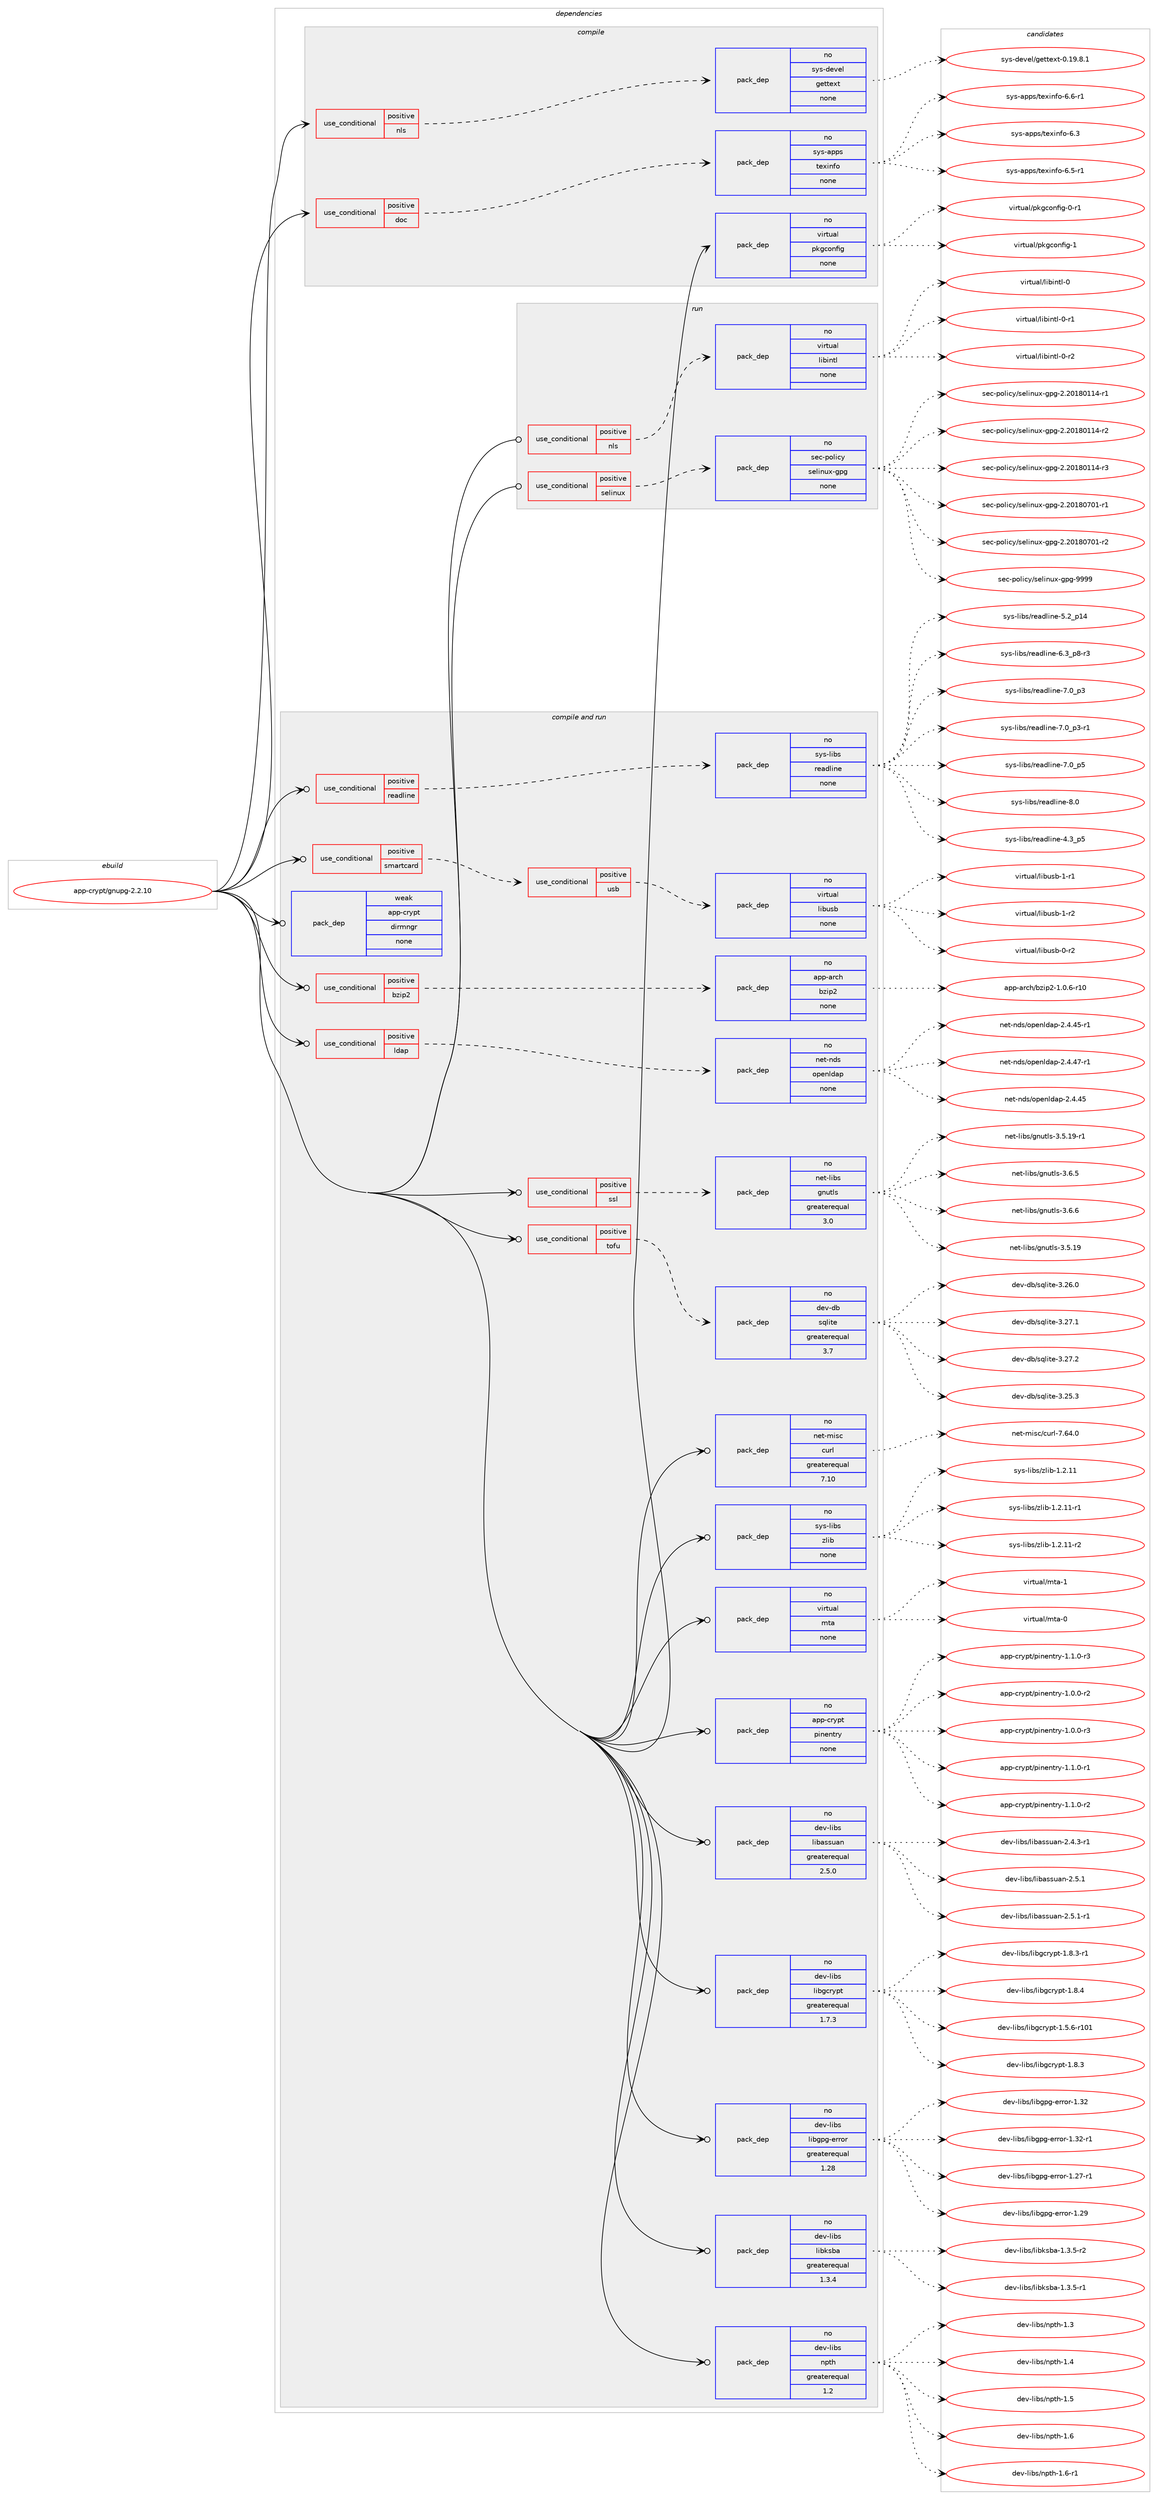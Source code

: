 digraph prolog {

# *************
# Graph options
# *************

newrank=true;
concentrate=true;
compound=true;
graph [rankdir=LR,fontname=Helvetica,fontsize=10,ranksep=1.5];#, ranksep=2.5, nodesep=0.2];
edge  [arrowhead=vee];
node  [fontname=Helvetica,fontsize=10];

# **********
# The ebuild
# **********

subgraph cluster_leftcol {
color=gray;
rank=same;
label=<<i>ebuild</i>>;
id [label="app-crypt/gnupg-2.2.10", color=red, width=4, href="../app-crypt/gnupg-2.2.10.svg"];
}

# ****************
# The dependencies
# ****************

subgraph cluster_midcol {
color=gray;
label=<<i>dependencies</i>>;
subgraph cluster_compile {
fillcolor="#eeeeee";
style=filled;
label=<<i>compile</i>>;
subgraph cond347685 {
dependency1275685 [label=<<TABLE BORDER="0" CELLBORDER="1" CELLSPACING="0" CELLPADDING="4"><TR><TD ROWSPAN="3" CELLPADDING="10">use_conditional</TD></TR><TR><TD>positive</TD></TR><TR><TD>doc</TD></TR></TABLE>>, shape=none, color=red];
subgraph pack908186 {
dependency1275686 [label=<<TABLE BORDER="0" CELLBORDER="1" CELLSPACING="0" CELLPADDING="4" WIDTH="220"><TR><TD ROWSPAN="6" CELLPADDING="30">pack_dep</TD></TR><TR><TD WIDTH="110">no</TD></TR><TR><TD>sys-apps</TD></TR><TR><TD>texinfo</TD></TR><TR><TD>none</TD></TR><TR><TD></TD></TR></TABLE>>, shape=none, color=blue];
}
dependency1275685:e -> dependency1275686:w [weight=20,style="dashed",arrowhead="vee"];
}
id:e -> dependency1275685:w [weight=20,style="solid",arrowhead="vee"];
subgraph cond347686 {
dependency1275687 [label=<<TABLE BORDER="0" CELLBORDER="1" CELLSPACING="0" CELLPADDING="4"><TR><TD ROWSPAN="3" CELLPADDING="10">use_conditional</TD></TR><TR><TD>positive</TD></TR><TR><TD>nls</TD></TR></TABLE>>, shape=none, color=red];
subgraph pack908187 {
dependency1275688 [label=<<TABLE BORDER="0" CELLBORDER="1" CELLSPACING="0" CELLPADDING="4" WIDTH="220"><TR><TD ROWSPAN="6" CELLPADDING="30">pack_dep</TD></TR><TR><TD WIDTH="110">no</TD></TR><TR><TD>sys-devel</TD></TR><TR><TD>gettext</TD></TR><TR><TD>none</TD></TR><TR><TD></TD></TR></TABLE>>, shape=none, color=blue];
}
dependency1275687:e -> dependency1275688:w [weight=20,style="dashed",arrowhead="vee"];
}
id:e -> dependency1275687:w [weight=20,style="solid",arrowhead="vee"];
subgraph pack908188 {
dependency1275689 [label=<<TABLE BORDER="0" CELLBORDER="1" CELLSPACING="0" CELLPADDING="4" WIDTH="220"><TR><TD ROWSPAN="6" CELLPADDING="30">pack_dep</TD></TR><TR><TD WIDTH="110">no</TD></TR><TR><TD>virtual</TD></TR><TR><TD>pkgconfig</TD></TR><TR><TD>none</TD></TR><TR><TD></TD></TR></TABLE>>, shape=none, color=blue];
}
id:e -> dependency1275689:w [weight=20,style="solid",arrowhead="vee"];
}
subgraph cluster_compileandrun {
fillcolor="#eeeeee";
style=filled;
label=<<i>compile and run</i>>;
subgraph cond347687 {
dependency1275690 [label=<<TABLE BORDER="0" CELLBORDER="1" CELLSPACING="0" CELLPADDING="4"><TR><TD ROWSPAN="3" CELLPADDING="10">use_conditional</TD></TR><TR><TD>positive</TD></TR><TR><TD>bzip2</TD></TR></TABLE>>, shape=none, color=red];
subgraph pack908189 {
dependency1275691 [label=<<TABLE BORDER="0" CELLBORDER="1" CELLSPACING="0" CELLPADDING="4" WIDTH="220"><TR><TD ROWSPAN="6" CELLPADDING="30">pack_dep</TD></TR><TR><TD WIDTH="110">no</TD></TR><TR><TD>app-arch</TD></TR><TR><TD>bzip2</TD></TR><TR><TD>none</TD></TR><TR><TD></TD></TR></TABLE>>, shape=none, color=blue];
}
dependency1275690:e -> dependency1275691:w [weight=20,style="dashed",arrowhead="vee"];
}
id:e -> dependency1275690:w [weight=20,style="solid",arrowhead="odotvee"];
subgraph cond347688 {
dependency1275692 [label=<<TABLE BORDER="0" CELLBORDER="1" CELLSPACING="0" CELLPADDING="4"><TR><TD ROWSPAN="3" CELLPADDING="10">use_conditional</TD></TR><TR><TD>positive</TD></TR><TR><TD>ldap</TD></TR></TABLE>>, shape=none, color=red];
subgraph pack908190 {
dependency1275693 [label=<<TABLE BORDER="0" CELLBORDER="1" CELLSPACING="0" CELLPADDING="4" WIDTH="220"><TR><TD ROWSPAN="6" CELLPADDING="30">pack_dep</TD></TR><TR><TD WIDTH="110">no</TD></TR><TR><TD>net-nds</TD></TR><TR><TD>openldap</TD></TR><TR><TD>none</TD></TR><TR><TD></TD></TR></TABLE>>, shape=none, color=blue];
}
dependency1275692:e -> dependency1275693:w [weight=20,style="dashed",arrowhead="vee"];
}
id:e -> dependency1275692:w [weight=20,style="solid",arrowhead="odotvee"];
subgraph cond347689 {
dependency1275694 [label=<<TABLE BORDER="0" CELLBORDER="1" CELLSPACING="0" CELLPADDING="4"><TR><TD ROWSPAN="3" CELLPADDING="10">use_conditional</TD></TR><TR><TD>positive</TD></TR><TR><TD>readline</TD></TR></TABLE>>, shape=none, color=red];
subgraph pack908191 {
dependency1275695 [label=<<TABLE BORDER="0" CELLBORDER="1" CELLSPACING="0" CELLPADDING="4" WIDTH="220"><TR><TD ROWSPAN="6" CELLPADDING="30">pack_dep</TD></TR><TR><TD WIDTH="110">no</TD></TR><TR><TD>sys-libs</TD></TR><TR><TD>readline</TD></TR><TR><TD>none</TD></TR><TR><TD></TD></TR></TABLE>>, shape=none, color=blue];
}
dependency1275694:e -> dependency1275695:w [weight=20,style="dashed",arrowhead="vee"];
}
id:e -> dependency1275694:w [weight=20,style="solid",arrowhead="odotvee"];
subgraph cond347690 {
dependency1275696 [label=<<TABLE BORDER="0" CELLBORDER="1" CELLSPACING="0" CELLPADDING="4"><TR><TD ROWSPAN="3" CELLPADDING="10">use_conditional</TD></TR><TR><TD>positive</TD></TR><TR><TD>smartcard</TD></TR></TABLE>>, shape=none, color=red];
subgraph cond347691 {
dependency1275697 [label=<<TABLE BORDER="0" CELLBORDER="1" CELLSPACING="0" CELLPADDING="4"><TR><TD ROWSPAN="3" CELLPADDING="10">use_conditional</TD></TR><TR><TD>positive</TD></TR><TR><TD>usb</TD></TR></TABLE>>, shape=none, color=red];
subgraph pack908192 {
dependency1275698 [label=<<TABLE BORDER="0" CELLBORDER="1" CELLSPACING="0" CELLPADDING="4" WIDTH="220"><TR><TD ROWSPAN="6" CELLPADDING="30">pack_dep</TD></TR><TR><TD WIDTH="110">no</TD></TR><TR><TD>virtual</TD></TR><TR><TD>libusb</TD></TR><TR><TD>none</TD></TR><TR><TD></TD></TR></TABLE>>, shape=none, color=blue];
}
dependency1275697:e -> dependency1275698:w [weight=20,style="dashed",arrowhead="vee"];
}
dependency1275696:e -> dependency1275697:w [weight=20,style="dashed",arrowhead="vee"];
}
id:e -> dependency1275696:w [weight=20,style="solid",arrowhead="odotvee"];
subgraph cond347692 {
dependency1275699 [label=<<TABLE BORDER="0" CELLBORDER="1" CELLSPACING="0" CELLPADDING="4"><TR><TD ROWSPAN="3" CELLPADDING="10">use_conditional</TD></TR><TR><TD>positive</TD></TR><TR><TD>ssl</TD></TR></TABLE>>, shape=none, color=red];
subgraph pack908193 {
dependency1275700 [label=<<TABLE BORDER="0" CELLBORDER="1" CELLSPACING="0" CELLPADDING="4" WIDTH="220"><TR><TD ROWSPAN="6" CELLPADDING="30">pack_dep</TD></TR><TR><TD WIDTH="110">no</TD></TR><TR><TD>net-libs</TD></TR><TR><TD>gnutls</TD></TR><TR><TD>greaterequal</TD></TR><TR><TD>3.0</TD></TR></TABLE>>, shape=none, color=blue];
}
dependency1275699:e -> dependency1275700:w [weight=20,style="dashed",arrowhead="vee"];
}
id:e -> dependency1275699:w [weight=20,style="solid",arrowhead="odotvee"];
subgraph cond347693 {
dependency1275701 [label=<<TABLE BORDER="0" CELLBORDER="1" CELLSPACING="0" CELLPADDING="4"><TR><TD ROWSPAN="3" CELLPADDING="10">use_conditional</TD></TR><TR><TD>positive</TD></TR><TR><TD>tofu</TD></TR></TABLE>>, shape=none, color=red];
subgraph pack908194 {
dependency1275702 [label=<<TABLE BORDER="0" CELLBORDER="1" CELLSPACING="0" CELLPADDING="4" WIDTH="220"><TR><TD ROWSPAN="6" CELLPADDING="30">pack_dep</TD></TR><TR><TD WIDTH="110">no</TD></TR><TR><TD>dev-db</TD></TR><TR><TD>sqlite</TD></TR><TR><TD>greaterequal</TD></TR><TR><TD>3.7</TD></TR></TABLE>>, shape=none, color=blue];
}
dependency1275701:e -> dependency1275702:w [weight=20,style="dashed",arrowhead="vee"];
}
id:e -> dependency1275701:w [weight=20,style="solid",arrowhead="odotvee"];
subgraph pack908195 {
dependency1275703 [label=<<TABLE BORDER="0" CELLBORDER="1" CELLSPACING="0" CELLPADDING="4" WIDTH="220"><TR><TD ROWSPAN="6" CELLPADDING="30">pack_dep</TD></TR><TR><TD WIDTH="110">no</TD></TR><TR><TD>app-crypt</TD></TR><TR><TD>pinentry</TD></TR><TR><TD>none</TD></TR><TR><TD></TD></TR></TABLE>>, shape=none, color=blue];
}
id:e -> dependency1275703:w [weight=20,style="solid",arrowhead="odotvee"];
subgraph pack908196 {
dependency1275704 [label=<<TABLE BORDER="0" CELLBORDER="1" CELLSPACING="0" CELLPADDING="4" WIDTH="220"><TR><TD ROWSPAN="6" CELLPADDING="30">pack_dep</TD></TR><TR><TD WIDTH="110">no</TD></TR><TR><TD>dev-libs</TD></TR><TR><TD>libassuan</TD></TR><TR><TD>greaterequal</TD></TR><TR><TD>2.5.0</TD></TR></TABLE>>, shape=none, color=blue];
}
id:e -> dependency1275704:w [weight=20,style="solid",arrowhead="odotvee"];
subgraph pack908197 {
dependency1275705 [label=<<TABLE BORDER="0" CELLBORDER="1" CELLSPACING="0" CELLPADDING="4" WIDTH="220"><TR><TD ROWSPAN="6" CELLPADDING="30">pack_dep</TD></TR><TR><TD WIDTH="110">no</TD></TR><TR><TD>dev-libs</TD></TR><TR><TD>libgcrypt</TD></TR><TR><TD>greaterequal</TD></TR><TR><TD>1.7.3</TD></TR></TABLE>>, shape=none, color=blue];
}
id:e -> dependency1275705:w [weight=20,style="solid",arrowhead="odotvee"];
subgraph pack908198 {
dependency1275706 [label=<<TABLE BORDER="0" CELLBORDER="1" CELLSPACING="0" CELLPADDING="4" WIDTH="220"><TR><TD ROWSPAN="6" CELLPADDING="30">pack_dep</TD></TR><TR><TD WIDTH="110">no</TD></TR><TR><TD>dev-libs</TD></TR><TR><TD>libgpg-error</TD></TR><TR><TD>greaterequal</TD></TR><TR><TD>1.28</TD></TR></TABLE>>, shape=none, color=blue];
}
id:e -> dependency1275706:w [weight=20,style="solid",arrowhead="odotvee"];
subgraph pack908199 {
dependency1275707 [label=<<TABLE BORDER="0" CELLBORDER="1" CELLSPACING="0" CELLPADDING="4" WIDTH="220"><TR><TD ROWSPAN="6" CELLPADDING="30">pack_dep</TD></TR><TR><TD WIDTH="110">no</TD></TR><TR><TD>dev-libs</TD></TR><TR><TD>libksba</TD></TR><TR><TD>greaterequal</TD></TR><TR><TD>1.3.4</TD></TR></TABLE>>, shape=none, color=blue];
}
id:e -> dependency1275707:w [weight=20,style="solid",arrowhead="odotvee"];
subgraph pack908200 {
dependency1275708 [label=<<TABLE BORDER="0" CELLBORDER="1" CELLSPACING="0" CELLPADDING="4" WIDTH="220"><TR><TD ROWSPAN="6" CELLPADDING="30">pack_dep</TD></TR><TR><TD WIDTH="110">no</TD></TR><TR><TD>dev-libs</TD></TR><TR><TD>npth</TD></TR><TR><TD>greaterequal</TD></TR><TR><TD>1.2</TD></TR></TABLE>>, shape=none, color=blue];
}
id:e -> dependency1275708:w [weight=20,style="solid",arrowhead="odotvee"];
subgraph pack908201 {
dependency1275709 [label=<<TABLE BORDER="0" CELLBORDER="1" CELLSPACING="0" CELLPADDING="4" WIDTH="220"><TR><TD ROWSPAN="6" CELLPADDING="30">pack_dep</TD></TR><TR><TD WIDTH="110">no</TD></TR><TR><TD>net-misc</TD></TR><TR><TD>curl</TD></TR><TR><TD>greaterequal</TD></TR><TR><TD>7.10</TD></TR></TABLE>>, shape=none, color=blue];
}
id:e -> dependency1275709:w [weight=20,style="solid",arrowhead="odotvee"];
subgraph pack908202 {
dependency1275710 [label=<<TABLE BORDER="0" CELLBORDER="1" CELLSPACING="0" CELLPADDING="4" WIDTH="220"><TR><TD ROWSPAN="6" CELLPADDING="30">pack_dep</TD></TR><TR><TD WIDTH="110">no</TD></TR><TR><TD>sys-libs</TD></TR><TR><TD>zlib</TD></TR><TR><TD>none</TD></TR><TR><TD></TD></TR></TABLE>>, shape=none, color=blue];
}
id:e -> dependency1275710:w [weight=20,style="solid",arrowhead="odotvee"];
subgraph pack908203 {
dependency1275711 [label=<<TABLE BORDER="0" CELLBORDER="1" CELLSPACING="0" CELLPADDING="4" WIDTH="220"><TR><TD ROWSPAN="6" CELLPADDING="30">pack_dep</TD></TR><TR><TD WIDTH="110">no</TD></TR><TR><TD>virtual</TD></TR><TR><TD>mta</TD></TR><TR><TD>none</TD></TR><TR><TD></TD></TR></TABLE>>, shape=none, color=blue];
}
id:e -> dependency1275711:w [weight=20,style="solid",arrowhead="odotvee"];
subgraph pack908204 {
dependency1275712 [label=<<TABLE BORDER="0" CELLBORDER="1" CELLSPACING="0" CELLPADDING="4" WIDTH="220"><TR><TD ROWSPAN="6" CELLPADDING="30">pack_dep</TD></TR><TR><TD WIDTH="110">weak</TD></TR><TR><TD>app-crypt</TD></TR><TR><TD>dirmngr</TD></TR><TR><TD>none</TD></TR><TR><TD></TD></TR></TABLE>>, shape=none, color=blue];
}
id:e -> dependency1275712:w [weight=20,style="solid",arrowhead="odotvee"];
}
subgraph cluster_run {
fillcolor="#eeeeee";
style=filled;
label=<<i>run</i>>;
subgraph cond347694 {
dependency1275713 [label=<<TABLE BORDER="0" CELLBORDER="1" CELLSPACING="0" CELLPADDING="4"><TR><TD ROWSPAN="3" CELLPADDING="10">use_conditional</TD></TR><TR><TD>positive</TD></TR><TR><TD>nls</TD></TR></TABLE>>, shape=none, color=red];
subgraph pack908205 {
dependency1275714 [label=<<TABLE BORDER="0" CELLBORDER="1" CELLSPACING="0" CELLPADDING="4" WIDTH="220"><TR><TD ROWSPAN="6" CELLPADDING="30">pack_dep</TD></TR><TR><TD WIDTH="110">no</TD></TR><TR><TD>virtual</TD></TR><TR><TD>libintl</TD></TR><TR><TD>none</TD></TR><TR><TD></TD></TR></TABLE>>, shape=none, color=blue];
}
dependency1275713:e -> dependency1275714:w [weight=20,style="dashed",arrowhead="vee"];
}
id:e -> dependency1275713:w [weight=20,style="solid",arrowhead="odot"];
subgraph cond347695 {
dependency1275715 [label=<<TABLE BORDER="0" CELLBORDER="1" CELLSPACING="0" CELLPADDING="4"><TR><TD ROWSPAN="3" CELLPADDING="10">use_conditional</TD></TR><TR><TD>positive</TD></TR><TR><TD>selinux</TD></TR></TABLE>>, shape=none, color=red];
subgraph pack908206 {
dependency1275716 [label=<<TABLE BORDER="0" CELLBORDER="1" CELLSPACING="0" CELLPADDING="4" WIDTH="220"><TR><TD ROWSPAN="6" CELLPADDING="30">pack_dep</TD></TR><TR><TD WIDTH="110">no</TD></TR><TR><TD>sec-policy</TD></TR><TR><TD>selinux-gpg</TD></TR><TR><TD>none</TD></TR><TR><TD></TD></TR></TABLE>>, shape=none, color=blue];
}
dependency1275715:e -> dependency1275716:w [weight=20,style="dashed",arrowhead="vee"];
}
id:e -> dependency1275715:w [weight=20,style="solid",arrowhead="odot"];
}
}

# **************
# The candidates
# **************

subgraph cluster_choices {
rank=same;
color=gray;
label=<<i>candidates</i>>;

subgraph choice908186 {
color=black;
nodesep=1;
choice11512111545971121121154711610112010511010211145544651 [label="sys-apps/texinfo-6.3", color=red, width=4,href="../sys-apps/texinfo-6.3.svg"];
choice115121115459711211211547116101120105110102111455446534511449 [label="sys-apps/texinfo-6.5-r1", color=red, width=4,href="../sys-apps/texinfo-6.5-r1.svg"];
choice115121115459711211211547116101120105110102111455446544511449 [label="sys-apps/texinfo-6.6-r1", color=red, width=4,href="../sys-apps/texinfo-6.6-r1.svg"];
dependency1275686:e -> choice11512111545971121121154711610112010511010211145544651:w [style=dotted,weight="100"];
dependency1275686:e -> choice115121115459711211211547116101120105110102111455446534511449:w [style=dotted,weight="100"];
dependency1275686:e -> choice115121115459711211211547116101120105110102111455446544511449:w [style=dotted,weight="100"];
}
subgraph choice908187 {
color=black;
nodesep=1;
choice1151211154510010111810110847103101116116101120116454846495746564649 [label="sys-devel/gettext-0.19.8.1", color=red, width=4,href="../sys-devel/gettext-0.19.8.1.svg"];
dependency1275688:e -> choice1151211154510010111810110847103101116116101120116454846495746564649:w [style=dotted,weight="100"];
}
subgraph choice908188 {
color=black;
nodesep=1;
choice11810511411611797108471121071039911111010210510345484511449 [label="virtual/pkgconfig-0-r1", color=red, width=4,href="../virtual/pkgconfig-0-r1.svg"];
choice1181051141161179710847112107103991111101021051034549 [label="virtual/pkgconfig-1", color=red, width=4,href="../virtual/pkgconfig-1.svg"];
dependency1275689:e -> choice11810511411611797108471121071039911111010210510345484511449:w [style=dotted,weight="100"];
dependency1275689:e -> choice1181051141161179710847112107103991111101021051034549:w [style=dotted,weight="100"];
}
subgraph choice908189 {
color=black;
nodesep=1;
choice97112112459711499104479812210511250454946484654451144948 [label="app-arch/bzip2-1.0.6-r10", color=red, width=4,href="../app-arch/bzip2-1.0.6-r10.svg"];
dependency1275691:e -> choice97112112459711499104479812210511250454946484654451144948:w [style=dotted,weight="100"];
}
subgraph choice908190 {
color=black;
nodesep=1;
choice11010111645110100115471111121011101081009711245504652465253 [label="net-nds/openldap-2.4.45", color=red, width=4,href="../net-nds/openldap-2.4.45.svg"];
choice110101116451101001154711111210111010810097112455046524652534511449 [label="net-nds/openldap-2.4.45-r1", color=red, width=4,href="../net-nds/openldap-2.4.45-r1.svg"];
choice110101116451101001154711111210111010810097112455046524652554511449 [label="net-nds/openldap-2.4.47-r1", color=red, width=4,href="../net-nds/openldap-2.4.47-r1.svg"];
dependency1275693:e -> choice11010111645110100115471111121011101081009711245504652465253:w [style=dotted,weight="100"];
dependency1275693:e -> choice110101116451101001154711111210111010810097112455046524652534511449:w [style=dotted,weight="100"];
dependency1275693:e -> choice110101116451101001154711111210111010810097112455046524652554511449:w [style=dotted,weight="100"];
}
subgraph choice908191 {
color=black;
nodesep=1;
choice11512111545108105981154711410197100108105110101455246519511253 [label="sys-libs/readline-4.3_p5", color=red, width=4,href="../sys-libs/readline-4.3_p5.svg"];
choice1151211154510810598115471141019710010810511010145534650951124952 [label="sys-libs/readline-5.2_p14", color=red, width=4,href="../sys-libs/readline-5.2_p14.svg"];
choice115121115451081059811547114101971001081051101014554465195112564511451 [label="sys-libs/readline-6.3_p8-r3", color=red, width=4,href="../sys-libs/readline-6.3_p8-r3.svg"];
choice11512111545108105981154711410197100108105110101455546489511251 [label="sys-libs/readline-7.0_p3", color=red, width=4,href="../sys-libs/readline-7.0_p3.svg"];
choice115121115451081059811547114101971001081051101014555464895112514511449 [label="sys-libs/readline-7.0_p3-r1", color=red, width=4,href="../sys-libs/readline-7.0_p3-r1.svg"];
choice11512111545108105981154711410197100108105110101455546489511253 [label="sys-libs/readline-7.0_p5", color=red, width=4,href="../sys-libs/readline-7.0_p5.svg"];
choice1151211154510810598115471141019710010810511010145564648 [label="sys-libs/readline-8.0", color=red, width=4,href="../sys-libs/readline-8.0.svg"];
dependency1275695:e -> choice11512111545108105981154711410197100108105110101455246519511253:w [style=dotted,weight="100"];
dependency1275695:e -> choice1151211154510810598115471141019710010810511010145534650951124952:w [style=dotted,weight="100"];
dependency1275695:e -> choice115121115451081059811547114101971001081051101014554465195112564511451:w [style=dotted,weight="100"];
dependency1275695:e -> choice11512111545108105981154711410197100108105110101455546489511251:w [style=dotted,weight="100"];
dependency1275695:e -> choice115121115451081059811547114101971001081051101014555464895112514511449:w [style=dotted,weight="100"];
dependency1275695:e -> choice11512111545108105981154711410197100108105110101455546489511253:w [style=dotted,weight="100"];
dependency1275695:e -> choice1151211154510810598115471141019710010810511010145564648:w [style=dotted,weight="100"];
}
subgraph choice908192 {
color=black;
nodesep=1;
choice1181051141161179710847108105981171159845484511450 [label="virtual/libusb-0-r2", color=red, width=4,href="../virtual/libusb-0-r2.svg"];
choice1181051141161179710847108105981171159845494511449 [label="virtual/libusb-1-r1", color=red, width=4,href="../virtual/libusb-1-r1.svg"];
choice1181051141161179710847108105981171159845494511450 [label="virtual/libusb-1-r2", color=red, width=4,href="../virtual/libusb-1-r2.svg"];
dependency1275698:e -> choice1181051141161179710847108105981171159845484511450:w [style=dotted,weight="100"];
dependency1275698:e -> choice1181051141161179710847108105981171159845494511449:w [style=dotted,weight="100"];
dependency1275698:e -> choice1181051141161179710847108105981171159845494511450:w [style=dotted,weight="100"];
}
subgraph choice908193 {
color=black;
nodesep=1;
choice11010111645108105981154710311011711610811545514653464957 [label="net-libs/gnutls-3.5.19", color=red, width=4,href="../net-libs/gnutls-3.5.19.svg"];
choice110101116451081059811547103110117116108115455146534649574511449 [label="net-libs/gnutls-3.5.19-r1", color=red, width=4,href="../net-libs/gnutls-3.5.19-r1.svg"];
choice110101116451081059811547103110117116108115455146544653 [label="net-libs/gnutls-3.6.5", color=red, width=4,href="../net-libs/gnutls-3.6.5.svg"];
choice110101116451081059811547103110117116108115455146544654 [label="net-libs/gnutls-3.6.6", color=red, width=4,href="../net-libs/gnutls-3.6.6.svg"];
dependency1275700:e -> choice11010111645108105981154710311011711610811545514653464957:w [style=dotted,weight="100"];
dependency1275700:e -> choice110101116451081059811547103110117116108115455146534649574511449:w [style=dotted,weight="100"];
dependency1275700:e -> choice110101116451081059811547103110117116108115455146544653:w [style=dotted,weight="100"];
dependency1275700:e -> choice110101116451081059811547103110117116108115455146544654:w [style=dotted,weight="100"];
}
subgraph choice908194 {
color=black;
nodesep=1;
choice10010111845100984711511310810511610145514650534651 [label="dev-db/sqlite-3.25.3", color=red, width=4,href="../dev-db/sqlite-3.25.3.svg"];
choice10010111845100984711511310810511610145514650544648 [label="dev-db/sqlite-3.26.0", color=red, width=4,href="../dev-db/sqlite-3.26.0.svg"];
choice10010111845100984711511310810511610145514650554649 [label="dev-db/sqlite-3.27.1", color=red, width=4,href="../dev-db/sqlite-3.27.1.svg"];
choice10010111845100984711511310810511610145514650554650 [label="dev-db/sqlite-3.27.2", color=red, width=4,href="../dev-db/sqlite-3.27.2.svg"];
dependency1275702:e -> choice10010111845100984711511310810511610145514650534651:w [style=dotted,weight="100"];
dependency1275702:e -> choice10010111845100984711511310810511610145514650544648:w [style=dotted,weight="100"];
dependency1275702:e -> choice10010111845100984711511310810511610145514650554649:w [style=dotted,weight="100"];
dependency1275702:e -> choice10010111845100984711511310810511610145514650554650:w [style=dotted,weight="100"];
}
subgraph choice908195 {
color=black;
nodesep=1;
choice971121124599114121112116471121051101011101161141214549464846484511450 [label="app-crypt/pinentry-1.0.0-r2", color=red, width=4,href="../app-crypt/pinentry-1.0.0-r2.svg"];
choice971121124599114121112116471121051101011101161141214549464846484511451 [label="app-crypt/pinentry-1.0.0-r3", color=red, width=4,href="../app-crypt/pinentry-1.0.0-r3.svg"];
choice971121124599114121112116471121051101011101161141214549464946484511449 [label="app-crypt/pinentry-1.1.0-r1", color=red, width=4,href="../app-crypt/pinentry-1.1.0-r1.svg"];
choice971121124599114121112116471121051101011101161141214549464946484511450 [label="app-crypt/pinentry-1.1.0-r2", color=red, width=4,href="../app-crypt/pinentry-1.1.0-r2.svg"];
choice971121124599114121112116471121051101011101161141214549464946484511451 [label="app-crypt/pinentry-1.1.0-r3", color=red, width=4,href="../app-crypt/pinentry-1.1.0-r3.svg"];
dependency1275703:e -> choice971121124599114121112116471121051101011101161141214549464846484511450:w [style=dotted,weight="100"];
dependency1275703:e -> choice971121124599114121112116471121051101011101161141214549464846484511451:w [style=dotted,weight="100"];
dependency1275703:e -> choice971121124599114121112116471121051101011101161141214549464946484511449:w [style=dotted,weight="100"];
dependency1275703:e -> choice971121124599114121112116471121051101011101161141214549464946484511450:w [style=dotted,weight="100"];
dependency1275703:e -> choice971121124599114121112116471121051101011101161141214549464946484511451:w [style=dotted,weight="100"];
}
subgraph choice908196 {
color=black;
nodesep=1;
choice1001011184510810598115471081059897115115117971104550465246514511449 [label="dev-libs/libassuan-2.4.3-r1", color=red, width=4,href="../dev-libs/libassuan-2.4.3-r1.svg"];
choice100101118451081059811547108105989711511511797110455046534649 [label="dev-libs/libassuan-2.5.1", color=red, width=4,href="../dev-libs/libassuan-2.5.1.svg"];
choice1001011184510810598115471081059897115115117971104550465346494511449 [label="dev-libs/libassuan-2.5.1-r1", color=red, width=4,href="../dev-libs/libassuan-2.5.1-r1.svg"];
dependency1275704:e -> choice1001011184510810598115471081059897115115117971104550465246514511449:w [style=dotted,weight="100"];
dependency1275704:e -> choice100101118451081059811547108105989711511511797110455046534649:w [style=dotted,weight="100"];
dependency1275704:e -> choice1001011184510810598115471081059897115115117971104550465346494511449:w [style=dotted,weight="100"];
}
subgraph choice908197 {
color=black;
nodesep=1;
choice100101118451081059811547108105981039911412111211645494653465445114494849 [label="dev-libs/libgcrypt-1.5.6-r101", color=red, width=4,href="../dev-libs/libgcrypt-1.5.6-r101.svg"];
choice1001011184510810598115471081059810399114121112116454946564651 [label="dev-libs/libgcrypt-1.8.3", color=red, width=4,href="../dev-libs/libgcrypt-1.8.3.svg"];
choice10010111845108105981154710810598103991141211121164549465646514511449 [label="dev-libs/libgcrypt-1.8.3-r1", color=red, width=4,href="../dev-libs/libgcrypt-1.8.3-r1.svg"];
choice1001011184510810598115471081059810399114121112116454946564652 [label="dev-libs/libgcrypt-1.8.4", color=red, width=4,href="../dev-libs/libgcrypt-1.8.4.svg"];
dependency1275705:e -> choice100101118451081059811547108105981039911412111211645494653465445114494849:w [style=dotted,weight="100"];
dependency1275705:e -> choice1001011184510810598115471081059810399114121112116454946564651:w [style=dotted,weight="100"];
dependency1275705:e -> choice10010111845108105981154710810598103991141211121164549465646514511449:w [style=dotted,weight="100"];
dependency1275705:e -> choice1001011184510810598115471081059810399114121112116454946564652:w [style=dotted,weight="100"];
}
subgraph choice908198 {
color=black;
nodesep=1;
choice100101118451081059811547108105981031121034510111411411111445494650554511449 [label="dev-libs/libgpg-error-1.27-r1", color=red, width=4,href="../dev-libs/libgpg-error-1.27-r1.svg"];
choice10010111845108105981154710810598103112103451011141141111144549465057 [label="dev-libs/libgpg-error-1.29", color=red, width=4,href="../dev-libs/libgpg-error-1.29.svg"];
choice10010111845108105981154710810598103112103451011141141111144549465150 [label="dev-libs/libgpg-error-1.32", color=red, width=4,href="../dev-libs/libgpg-error-1.32.svg"];
choice100101118451081059811547108105981031121034510111411411111445494651504511449 [label="dev-libs/libgpg-error-1.32-r1", color=red, width=4,href="../dev-libs/libgpg-error-1.32-r1.svg"];
dependency1275706:e -> choice100101118451081059811547108105981031121034510111411411111445494650554511449:w [style=dotted,weight="100"];
dependency1275706:e -> choice10010111845108105981154710810598103112103451011141141111144549465057:w [style=dotted,weight="100"];
dependency1275706:e -> choice10010111845108105981154710810598103112103451011141141111144549465150:w [style=dotted,weight="100"];
dependency1275706:e -> choice100101118451081059811547108105981031121034510111411411111445494651504511449:w [style=dotted,weight="100"];
}
subgraph choice908199 {
color=black;
nodesep=1;
choice1001011184510810598115471081059810711598974549465146534511449 [label="dev-libs/libksba-1.3.5-r1", color=red, width=4,href="../dev-libs/libksba-1.3.5-r1.svg"];
choice1001011184510810598115471081059810711598974549465146534511450 [label="dev-libs/libksba-1.3.5-r2", color=red, width=4,href="../dev-libs/libksba-1.3.5-r2.svg"];
dependency1275707:e -> choice1001011184510810598115471081059810711598974549465146534511449:w [style=dotted,weight="100"];
dependency1275707:e -> choice1001011184510810598115471081059810711598974549465146534511450:w [style=dotted,weight="100"];
}
subgraph choice908200 {
color=black;
nodesep=1;
choice10010111845108105981154711011211610445494651 [label="dev-libs/npth-1.3", color=red, width=4,href="../dev-libs/npth-1.3.svg"];
choice10010111845108105981154711011211610445494652 [label="dev-libs/npth-1.4", color=red, width=4,href="../dev-libs/npth-1.4.svg"];
choice10010111845108105981154711011211610445494653 [label="dev-libs/npth-1.5", color=red, width=4,href="../dev-libs/npth-1.5.svg"];
choice10010111845108105981154711011211610445494654 [label="dev-libs/npth-1.6", color=red, width=4,href="../dev-libs/npth-1.6.svg"];
choice100101118451081059811547110112116104454946544511449 [label="dev-libs/npth-1.6-r1", color=red, width=4,href="../dev-libs/npth-1.6-r1.svg"];
dependency1275708:e -> choice10010111845108105981154711011211610445494651:w [style=dotted,weight="100"];
dependency1275708:e -> choice10010111845108105981154711011211610445494652:w [style=dotted,weight="100"];
dependency1275708:e -> choice10010111845108105981154711011211610445494653:w [style=dotted,weight="100"];
dependency1275708:e -> choice10010111845108105981154711011211610445494654:w [style=dotted,weight="100"];
dependency1275708:e -> choice100101118451081059811547110112116104454946544511449:w [style=dotted,weight="100"];
}
subgraph choice908201 {
color=black;
nodesep=1;
choice1101011164510910511599479911711410845554654524648 [label="net-misc/curl-7.64.0", color=red, width=4,href="../net-misc/curl-7.64.0.svg"];
dependency1275709:e -> choice1101011164510910511599479911711410845554654524648:w [style=dotted,weight="100"];
}
subgraph choice908202 {
color=black;
nodesep=1;
choice1151211154510810598115471221081059845494650464949 [label="sys-libs/zlib-1.2.11", color=red, width=4,href="../sys-libs/zlib-1.2.11.svg"];
choice11512111545108105981154712210810598454946504649494511449 [label="sys-libs/zlib-1.2.11-r1", color=red, width=4,href="../sys-libs/zlib-1.2.11-r1.svg"];
choice11512111545108105981154712210810598454946504649494511450 [label="sys-libs/zlib-1.2.11-r2", color=red, width=4,href="../sys-libs/zlib-1.2.11-r2.svg"];
dependency1275710:e -> choice1151211154510810598115471221081059845494650464949:w [style=dotted,weight="100"];
dependency1275710:e -> choice11512111545108105981154712210810598454946504649494511449:w [style=dotted,weight="100"];
dependency1275710:e -> choice11512111545108105981154712210810598454946504649494511450:w [style=dotted,weight="100"];
}
subgraph choice908203 {
color=black;
nodesep=1;
choice1181051141161179710847109116974548 [label="virtual/mta-0", color=red, width=4,href="../virtual/mta-0.svg"];
choice1181051141161179710847109116974549 [label="virtual/mta-1", color=red, width=4,href="../virtual/mta-1.svg"];
dependency1275711:e -> choice1181051141161179710847109116974548:w [style=dotted,weight="100"];
dependency1275711:e -> choice1181051141161179710847109116974549:w [style=dotted,weight="100"];
}
subgraph choice908204 {
color=black;
nodesep=1;
}
subgraph choice908205 {
color=black;
nodesep=1;
choice1181051141161179710847108105981051101161084548 [label="virtual/libintl-0", color=red, width=4,href="../virtual/libintl-0.svg"];
choice11810511411611797108471081059810511011610845484511449 [label="virtual/libintl-0-r1", color=red, width=4,href="../virtual/libintl-0-r1.svg"];
choice11810511411611797108471081059810511011610845484511450 [label="virtual/libintl-0-r2", color=red, width=4,href="../virtual/libintl-0-r2.svg"];
dependency1275714:e -> choice1181051141161179710847108105981051101161084548:w [style=dotted,weight="100"];
dependency1275714:e -> choice11810511411611797108471081059810511011610845484511449:w [style=dotted,weight="100"];
dependency1275714:e -> choice11810511411611797108471081059810511011610845484511450:w [style=dotted,weight="100"];
}
subgraph choice908206 {
color=black;
nodesep=1;
choice115101994511211110810599121471151011081051101171204510311210345504650484956484949524511449 [label="sec-policy/selinux-gpg-2.20180114-r1", color=red, width=4,href="../sec-policy/selinux-gpg-2.20180114-r1.svg"];
choice115101994511211110810599121471151011081051101171204510311210345504650484956484949524511450 [label="sec-policy/selinux-gpg-2.20180114-r2", color=red, width=4,href="../sec-policy/selinux-gpg-2.20180114-r2.svg"];
choice115101994511211110810599121471151011081051101171204510311210345504650484956484949524511451 [label="sec-policy/selinux-gpg-2.20180114-r3", color=red, width=4,href="../sec-policy/selinux-gpg-2.20180114-r3.svg"];
choice115101994511211110810599121471151011081051101171204510311210345504650484956485548494511449 [label="sec-policy/selinux-gpg-2.20180701-r1", color=red, width=4,href="../sec-policy/selinux-gpg-2.20180701-r1.svg"];
choice115101994511211110810599121471151011081051101171204510311210345504650484956485548494511450 [label="sec-policy/selinux-gpg-2.20180701-r2", color=red, width=4,href="../sec-policy/selinux-gpg-2.20180701-r2.svg"];
choice11510199451121111081059912147115101108105110117120451031121034557575757 [label="sec-policy/selinux-gpg-9999", color=red, width=4,href="../sec-policy/selinux-gpg-9999.svg"];
dependency1275716:e -> choice115101994511211110810599121471151011081051101171204510311210345504650484956484949524511449:w [style=dotted,weight="100"];
dependency1275716:e -> choice115101994511211110810599121471151011081051101171204510311210345504650484956484949524511450:w [style=dotted,weight="100"];
dependency1275716:e -> choice115101994511211110810599121471151011081051101171204510311210345504650484956484949524511451:w [style=dotted,weight="100"];
dependency1275716:e -> choice115101994511211110810599121471151011081051101171204510311210345504650484956485548494511449:w [style=dotted,weight="100"];
dependency1275716:e -> choice115101994511211110810599121471151011081051101171204510311210345504650484956485548494511450:w [style=dotted,weight="100"];
dependency1275716:e -> choice11510199451121111081059912147115101108105110117120451031121034557575757:w [style=dotted,weight="100"];
}
}

}
